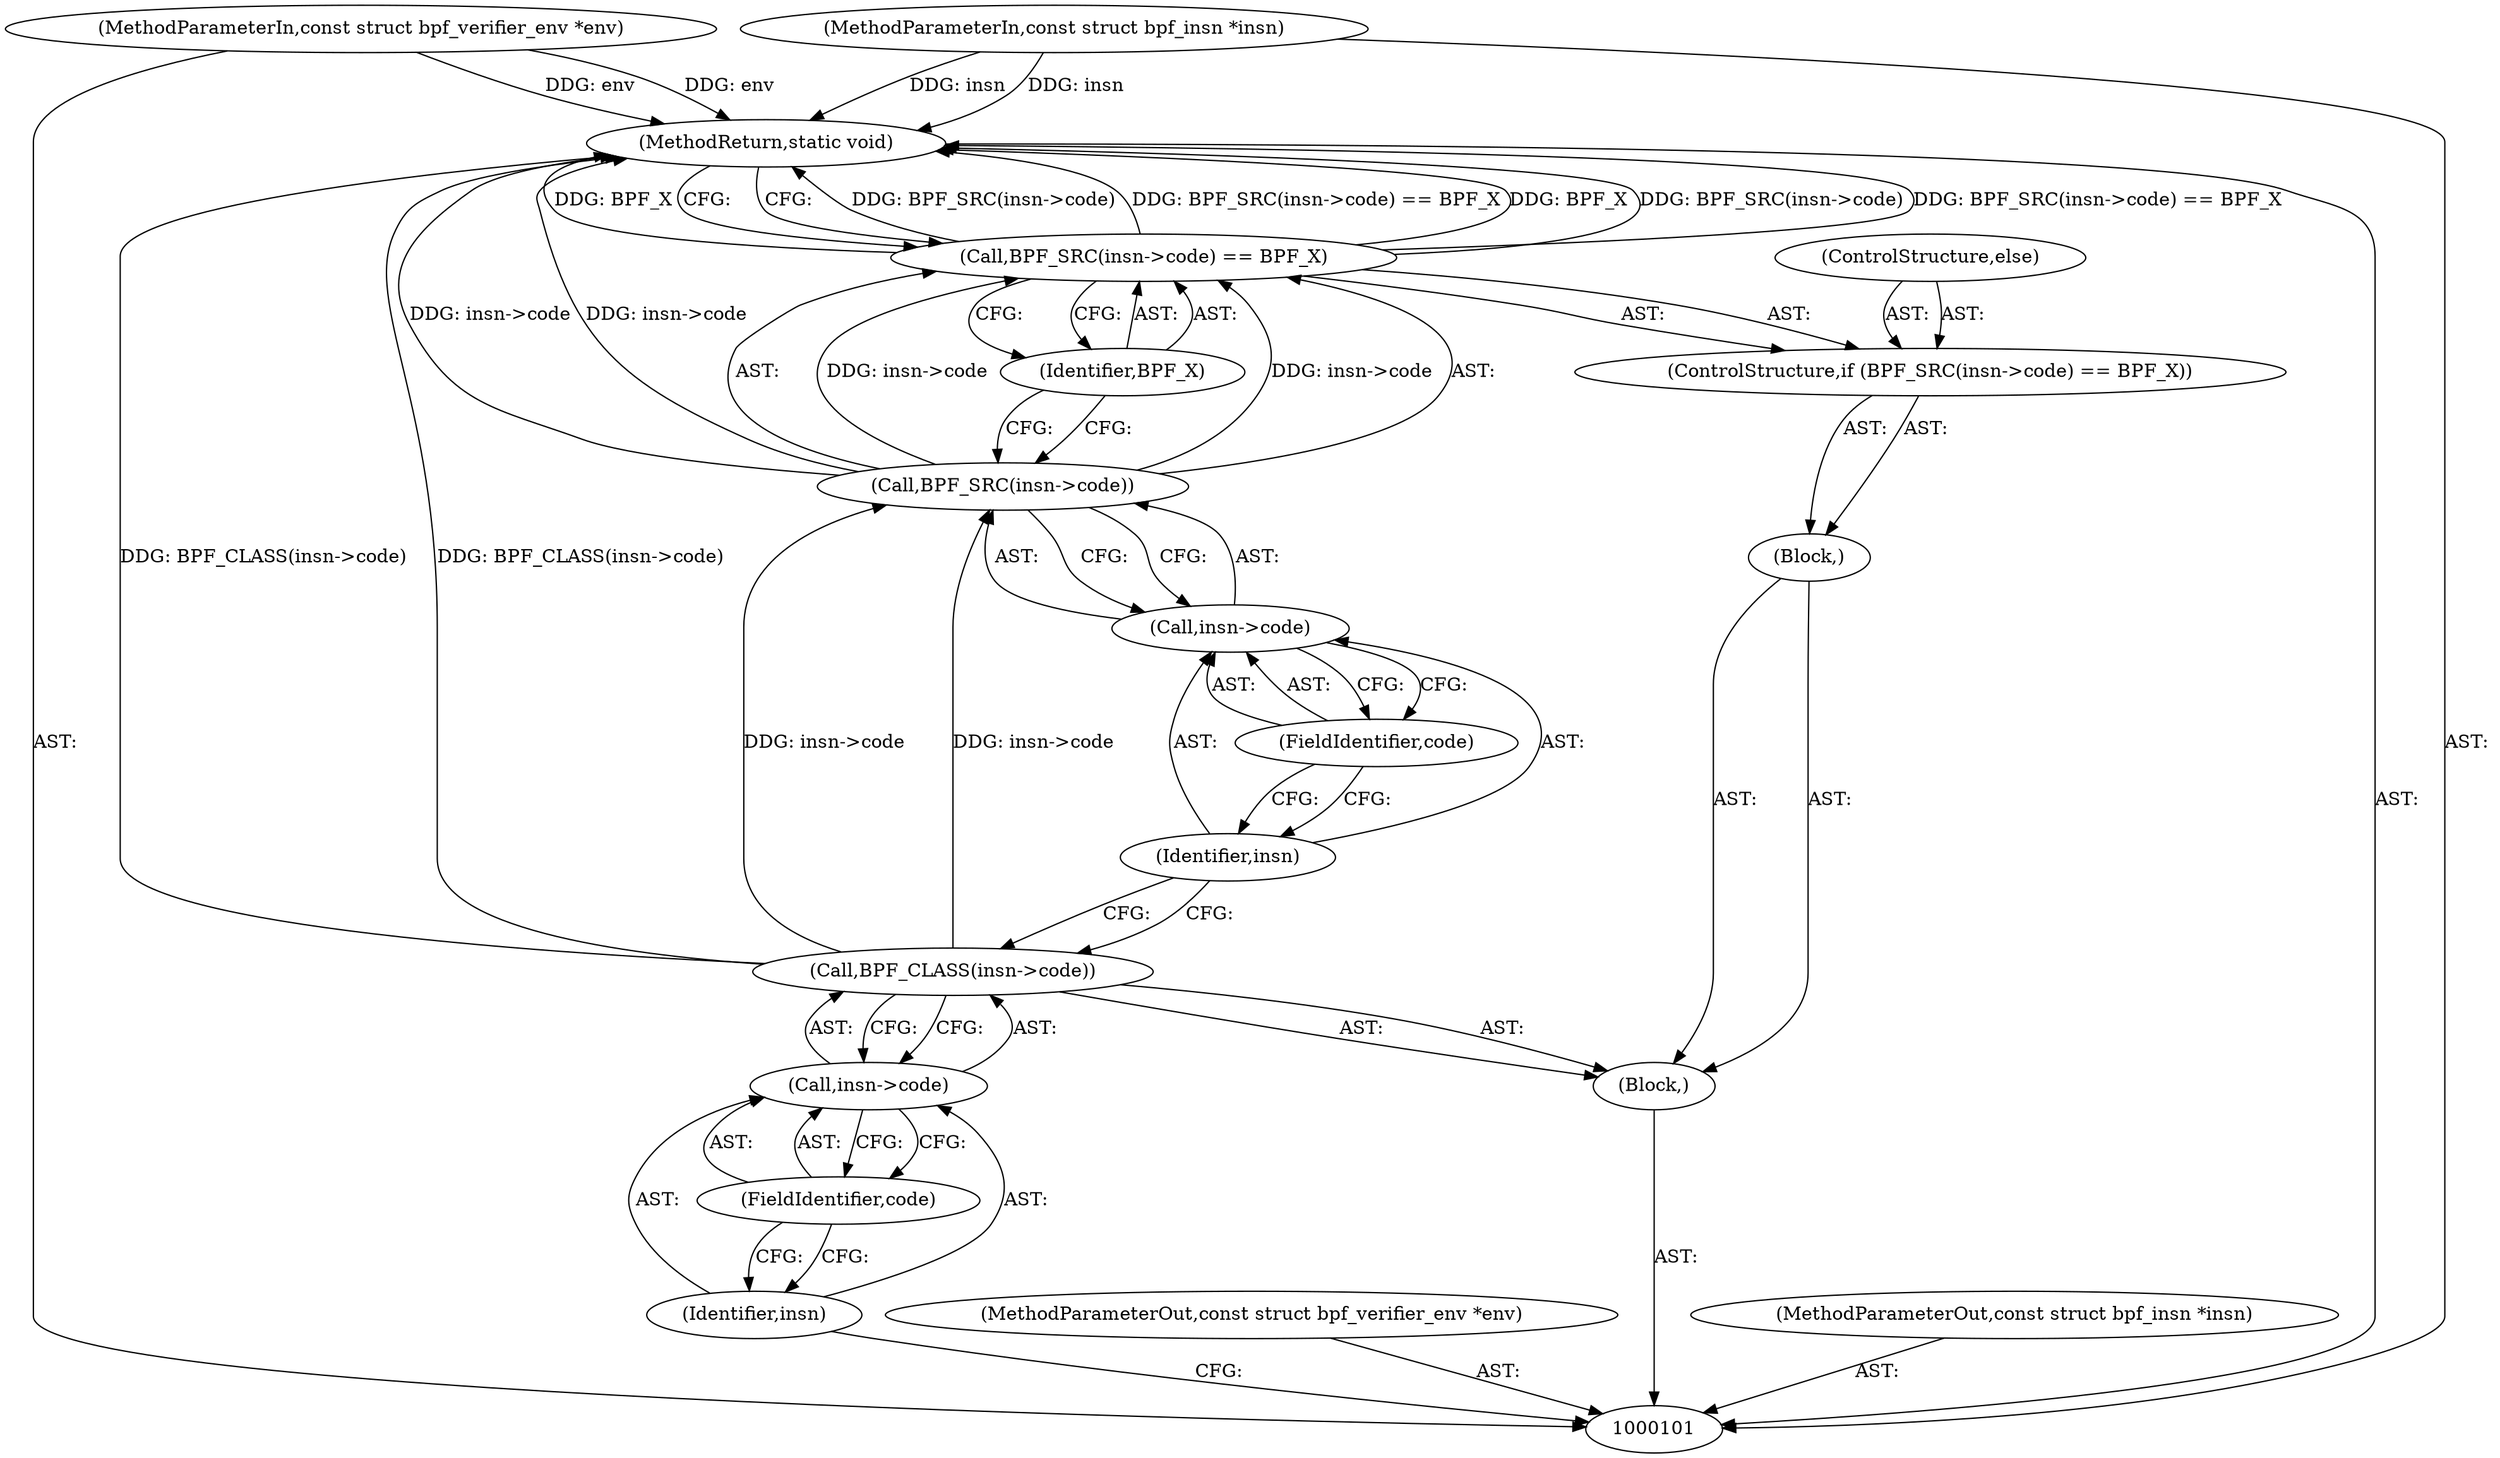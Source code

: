digraph "0_linux_0d0e57697f162da4aa218b5feafe614fb666db07_0" {
"1000117" [label="(ControlStructure,else)"];
"1000118" [label="(MethodReturn,static void)"];
"1000102" [label="(MethodParameterIn,const struct bpf_verifier_env *env)"];
"1000143" [label="(MethodParameterOut,const struct bpf_verifier_env *env)"];
"1000103" [label="(MethodParameterIn,const struct bpf_insn *insn)"];
"1000144" [label="(MethodParameterOut,const struct bpf_insn *insn)"];
"1000104" [label="(Block,)"];
"1000105" [label="(Call,BPF_CLASS(insn->code))"];
"1000106" [label="(Call,insn->code)"];
"1000107" [label="(Identifier,insn)"];
"1000108" [label="(FieldIdentifier,code)"];
"1000109" [label="(Block,)"];
"1000113" [label="(Call,insn->code)"];
"1000114" [label="(Identifier,insn)"];
"1000110" [label="(ControlStructure,if (BPF_SRC(insn->code) == BPF_X))"];
"1000115" [label="(FieldIdentifier,code)"];
"1000116" [label="(Identifier,BPF_X)"];
"1000111" [label="(Call,BPF_SRC(insn->code) == BPF_X)"];
"1000112" [label="(Call,BPF_SRC(insn->code))"];
"1000117" -> "1000110"  [label="AST: "];
"1000118" -> "1000101"  [label="AST: "];
"1000118" -> "1000111"  [label="CFG: "];
"1000105" -> "1000118"  [label="DDG: BPF_CLASS(insn->code)"];
"1000103" -> "1000118"  [label="DDG: insn"];
"1000112" -> "1000118"  [label="DDG: insn->code"];
"1000102" -> "1000118"  [label="DDG: env"];
"1000111" -> "1000118"  [label="DDG: BPF_SRC(insn->code)"];
"1000111" -> "1000118"  [label="DDG: BPF_SRC(insn->code) == BPF_X"];
"1000111" -> "1000118"  [label="DDG: BPF_X"];
"1000102" -> "1000101"  [label="AST: "];
"1000102" -> "1000118"  [label="DDG: env"];
"1000143" -> "1000101"  [label="AST: "];
"1000103" -> "1000101"  [label="AST: "];
"1000103" -> "1000118"  [label="DDG: insn"];
"1000144" -> "1000101"  [label="AST: "];
"1000104" -> "1000101"  [label="AST: "];
"1000105" -> "1000104"  [label="AST: "];
"1000109" -> "1000104"  [label="AST: "];
"1000105" -> "1000104"  [label="AST: "];
"1000105" -> "1000106"  [label="CFG: "];
"1000106" -> "1000105"  [label="AST: "];
"1000114" -> "1000105"  [label="CFG: "];
"1000105" -> "1000118"  [label="DDG: BPF_CLASS(insn->code)"];
"1000105" -> "1000112"  [label="DDG: insn->code"];
"1000106" -> "1000105"  [label="AST: "];
"1000106" -> "1000108"  [label="CFG: "];
"1000107" -> "1000106"  [label="AST: "];
"1000108" -> "1000106"  [label="AST: "];
"1000105" -> "1000106"  [label="CFG: "];
"1000107" -> "1000106"  [label="AST: "];
"1000107" -> "1000101"  [label="CFG: "];
"1000108" -> "1000107"  [label="CFG: "];
"1000108" -> "1000106"  [label="AST: "];
"1000108" -> "1000107"  [label="CFG: "];
"1000106" -> "1000108"  [label="CFG: "];
"1000109" -> "1000104"  [label="AST: "];
"1000110" -> "1000109"  [label="AST: "];
"1000113" -> "1000112"  [label="AST: "];
"1000113" -> "1000115"  [label="CFG: "];
"1000114" -> "1000113"  [label="AST: "];
"1000115" -> "1000113"  [label="AST: "];
"1000112" -> "1000113"  [label="CFG: "];
"1000114" -> "1000113"  [label="AST: "];
"1000114" -> "1000105"  [label="CFG: "];
"1000115" -> "1000114"  [label="CFG: "];
"1000110" -> "1000109"  [label="AST: "];
"1000111" -> "1000110"  [label="AST: "];
"1000117" -> "1000110"  [label="AST: "];
"1000115" -> "1000113"  [label="AST: "];
"1000115" -> "1000114"  [label="CFG: "];
"1000113" -> "1000115"  [label="CFG: "];
"1000116" -> "1000111"  [label="AST: "];
"1000116" -> "1000112"  [label="CFG: "];
"1000111" -> "1000116"  [label="CFG: "];
"1000111" -> "1000110"  [label="AST: "];
"1000111" -> "1000116"  [label="CFG: "];
"1000112" -> "1000111"  [label="AST: "];
"1000116" -> "1000111"  [label="AST: "];
"1000118" -> "1000111"  [label="CFG: "];
"1000111" -> "1000118"  [label="DDG: BPF_SRC(insn->code)"];
"1000111" -> "1000118"  [label="DDG: BPF_SRC(insn->code) == BPF_X"];
"1000111" -> "1000118"  [label="DDG: BPF_X"];
"1000112" -> "1000111"  [label="DDG: insn->code"];
"1000112" -> "1000111"  [label="AST: "];
"1000112" -> "1000113"  [label="CFG: "];
"1000113" -> "1000112"  [label="AST: "];
"1000116" -> "1000112"  [label="CFG: "];
"1000112" -> "1000118"  [label="DDG: insn->code"];
"1000112" -> "1000111"  [label="DDG: insn->code"];
"1000105" -> "1000112"  [label="DDG: insn->code"];
}
